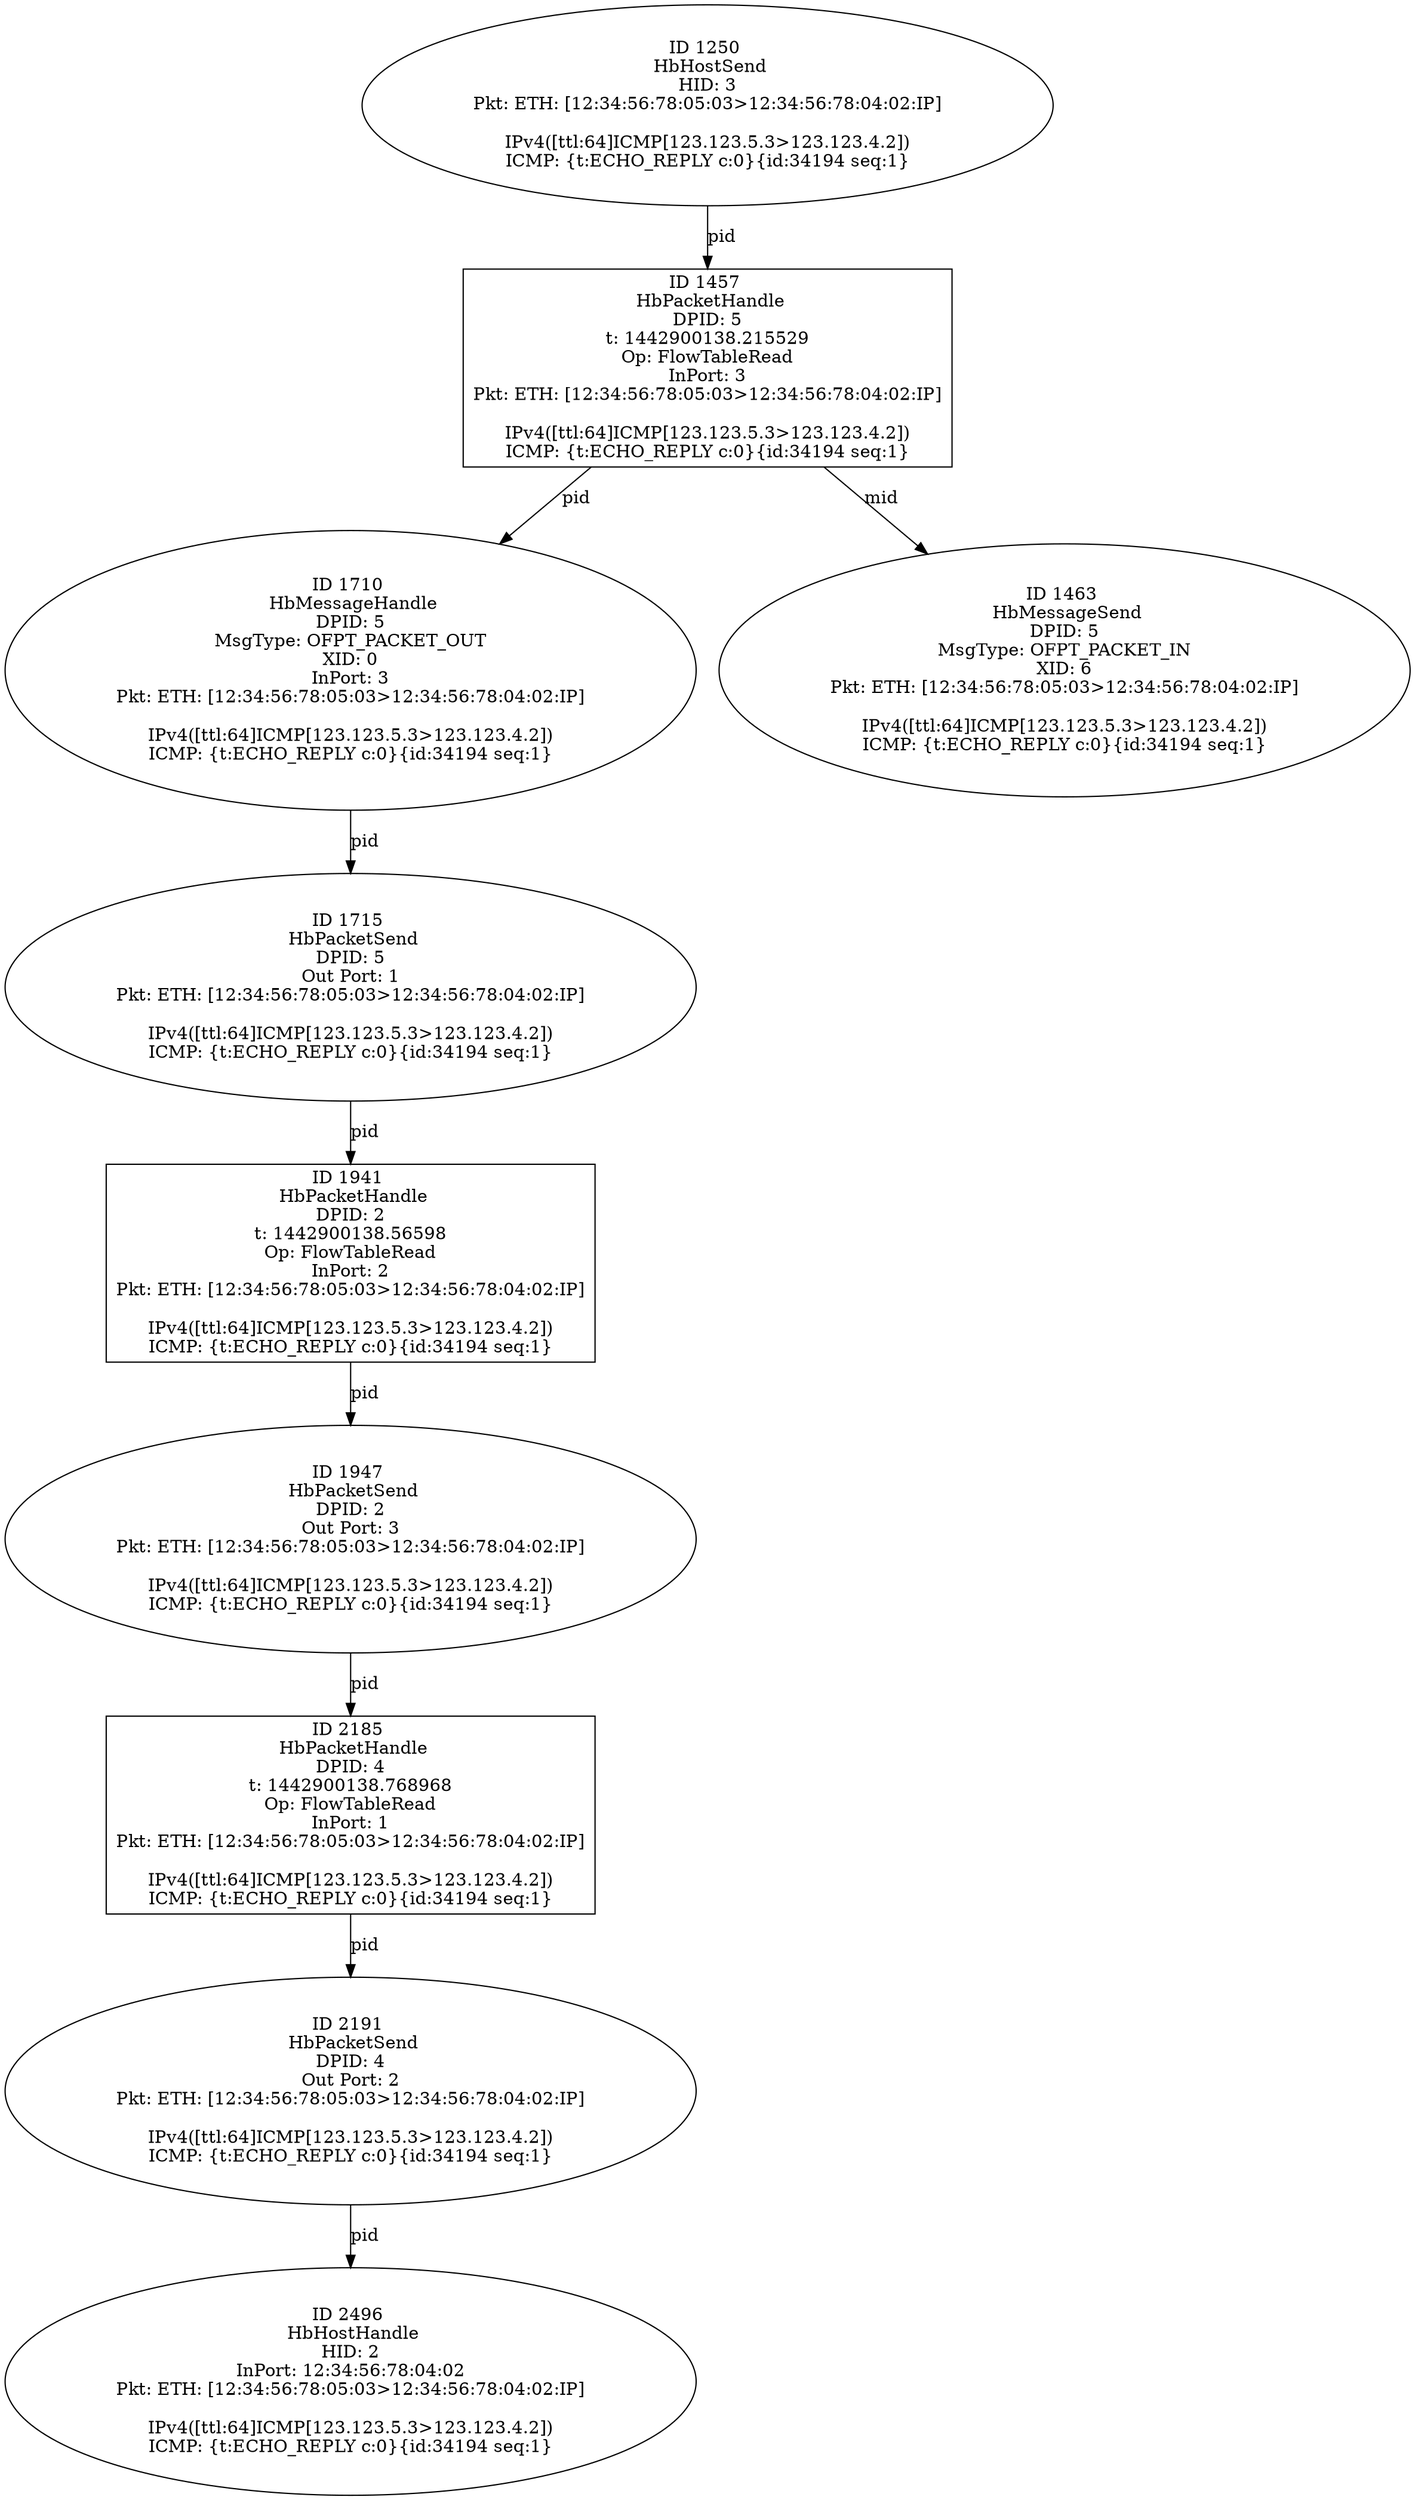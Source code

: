 strict digraph G {
2496 [shape=oval, event=<hb_events.HbHostHandle object at 0x107d16750>, label="ID 2496 
 HbHostHandle
HID: 2
InPort: 12:34:56:78:04:02
Pkt: ETH: [12:34:56:78:05:03>12:34:56:78:04:02:IP]

IPv4([ttl:64]ICMP[123.123.5.3>123.123.4.2])
ICMP: {t:ECHO_REPLY c:0}{id:34194 seq:1}"];
1250 [shape=oval, event=<hb_events.HbHostSend object at 0x1079c8790>, label="ID 1250 
 HbHostSend
HID: 3
Pkt: ETH: [12:34:56:78:05:03>12:34:56:78:04:02:IP]

IPv4([ttl:64]ICMP[123.123.5.3>123.123.4.2])
ICMP: {t:ECHO_REPLY c:0}{id:34194 seq:1}"];
2185 [shape=box, event=<hb_events.HbPacketHandle object at 0x107c60d90>, label="ID 2185 
 HbPacketHandle
DPID: 4
t: 1442900138.768968
Op: FlowTableRead
InPort: 1
Pkt: ETH: [12:34:56:78:05:03>12:34:56:78:04:02:IP]

IPv4([ttl:64]ICMP[123.123.5.3>123.123.4.2])
ICMP: {t:ECHO_REPLY c:0}{id:34194 seq:1}"];
1710 [shape=oval, event=<hb_events.HbMessageHandle object at 0x107ae01d0>, label="ID 1710 
 HbMessageHandle
DPID: 5
MsgType: OFPT_PACKET_OUT
XID: 0
InPort: 3
Pkt: ETH: [12:34:56:78:05:03>12:34:56:78:04:02:IP]

IPv4([ttl:64]ICMP[123.123.5.3>123.123.4.2])
ICMP: {t:ECHO_REPLY c:0}{id:34194 seq:1}"];
2191 [shape=oval, event=<hb_events.HbPacketSend object at 0x107c66250>, label="ID 2191 
 HbPacketSend
DPID: 4
Out Port: 2
Pkt: ETH: [12:34:56:78:05:03>12:34:56:78:04:02:IP]

IPv4([ttl:64]ICMP[123.123.5.3>123.123.4.2])
ICMP: {t:ECHO_REPLY c:0}{id:34194 seq:1}"];
1457 [shape=box, event=<hb_events.HbPacketHandle object at 0x107a68550>, label="ID 1457 
 HbPacketHandle
DPID: 5
t: 1442900138.215529
Op: FlowTableRead
InPort: 3
Pkt: ETH: [12:34:56:78:05:03>12:34:56:78:04:02:IP]

IPv4([ttl:64]ICMP[123.123.5.3>123.123.4.2])
ICMP: {t:ECHO_REPLY c:0}{id:34194 seq:1}"];
1715 [shape=oval, event=<hb_events.HbPacketSend object at 0x107ad8fd0>, label="ID 1715 
 HbPacketSend
DPID: 5
Out Port: 1
Pkt: ETH: [12:34:56:78:05:03>12:34:56:78:04:02:IP]

IPv4([ttl:64]ICMP[123.123.5.3>123.123.4.2])
ICMP: {t:ECHO_REPLY c:0}{id:34194 seq:1}"];
1941 [shape=box, event=<hb_events.HbPacketHandle object at 0x107b7f950>, label="ID 1941 
 HbPacketHandle
DPID: 2
t: 1442900138.56598
Op: FlowTableRead
InPort: 2
Pkt: ETH: [12:34:56:78:05:03>12:34:56:78:04:02:IP]

IPv4([ttl:64]ICMP[123.123.5.3>123.123.4.2])
ICMP: {t:ECHO_REPLY c:0}{id:34194 seq:1}"];
1463 [shape=oval, event=<hb_events.HbMessageSend object at 0x1079e5050>, label="ID 1463 
 HbMessageSend
DPID: 5
MsgType: OFPT_PACKET_IN
XID: 6
Pkt: ETH: [12:34:56:78:05:03>12:34:56:78:04:02:IP]

IPv4([ttl:64]ICMP[123.123.5.3>123.123.4.2])
ICMP: {t:ECHO_REPLY c:0}{id:34194 seq:1}"];
1947 [shape=oval, event=<hb_events.HbPacketSend object at 0x107b88890>, label="ID 1947 
 HbPacketSend
DPID: 2
Out Port: 3
Pkt: ETH: [12:34:56:78:05:03>12:34:56:78:04:02:IP]

IPv4([ttl:64]ICMP[123.123.5.3>123.123.4.2])
ICMP: {t:ECHO_REPLY c:0}{id:34194 seq:1}"];
1250 -> 1457  [rel=pid, label=pid];
2185 -> 2191  [rel=pid, label=pid];
1710 -> 1715  [rel=pid, label=pid];
2191 -> 2496  [rel=pid, label=pid];
1457 -> 1710  [rel=pid, label=pid];
1457 -> 1463  [rel=mid, label=mid];
1715 -> 1941  [rel=pid, label=pid];
1941 -> 1947  [rel=pid, label=pid];
1947 -> 2185  [rel=pid, label=pid];
}
